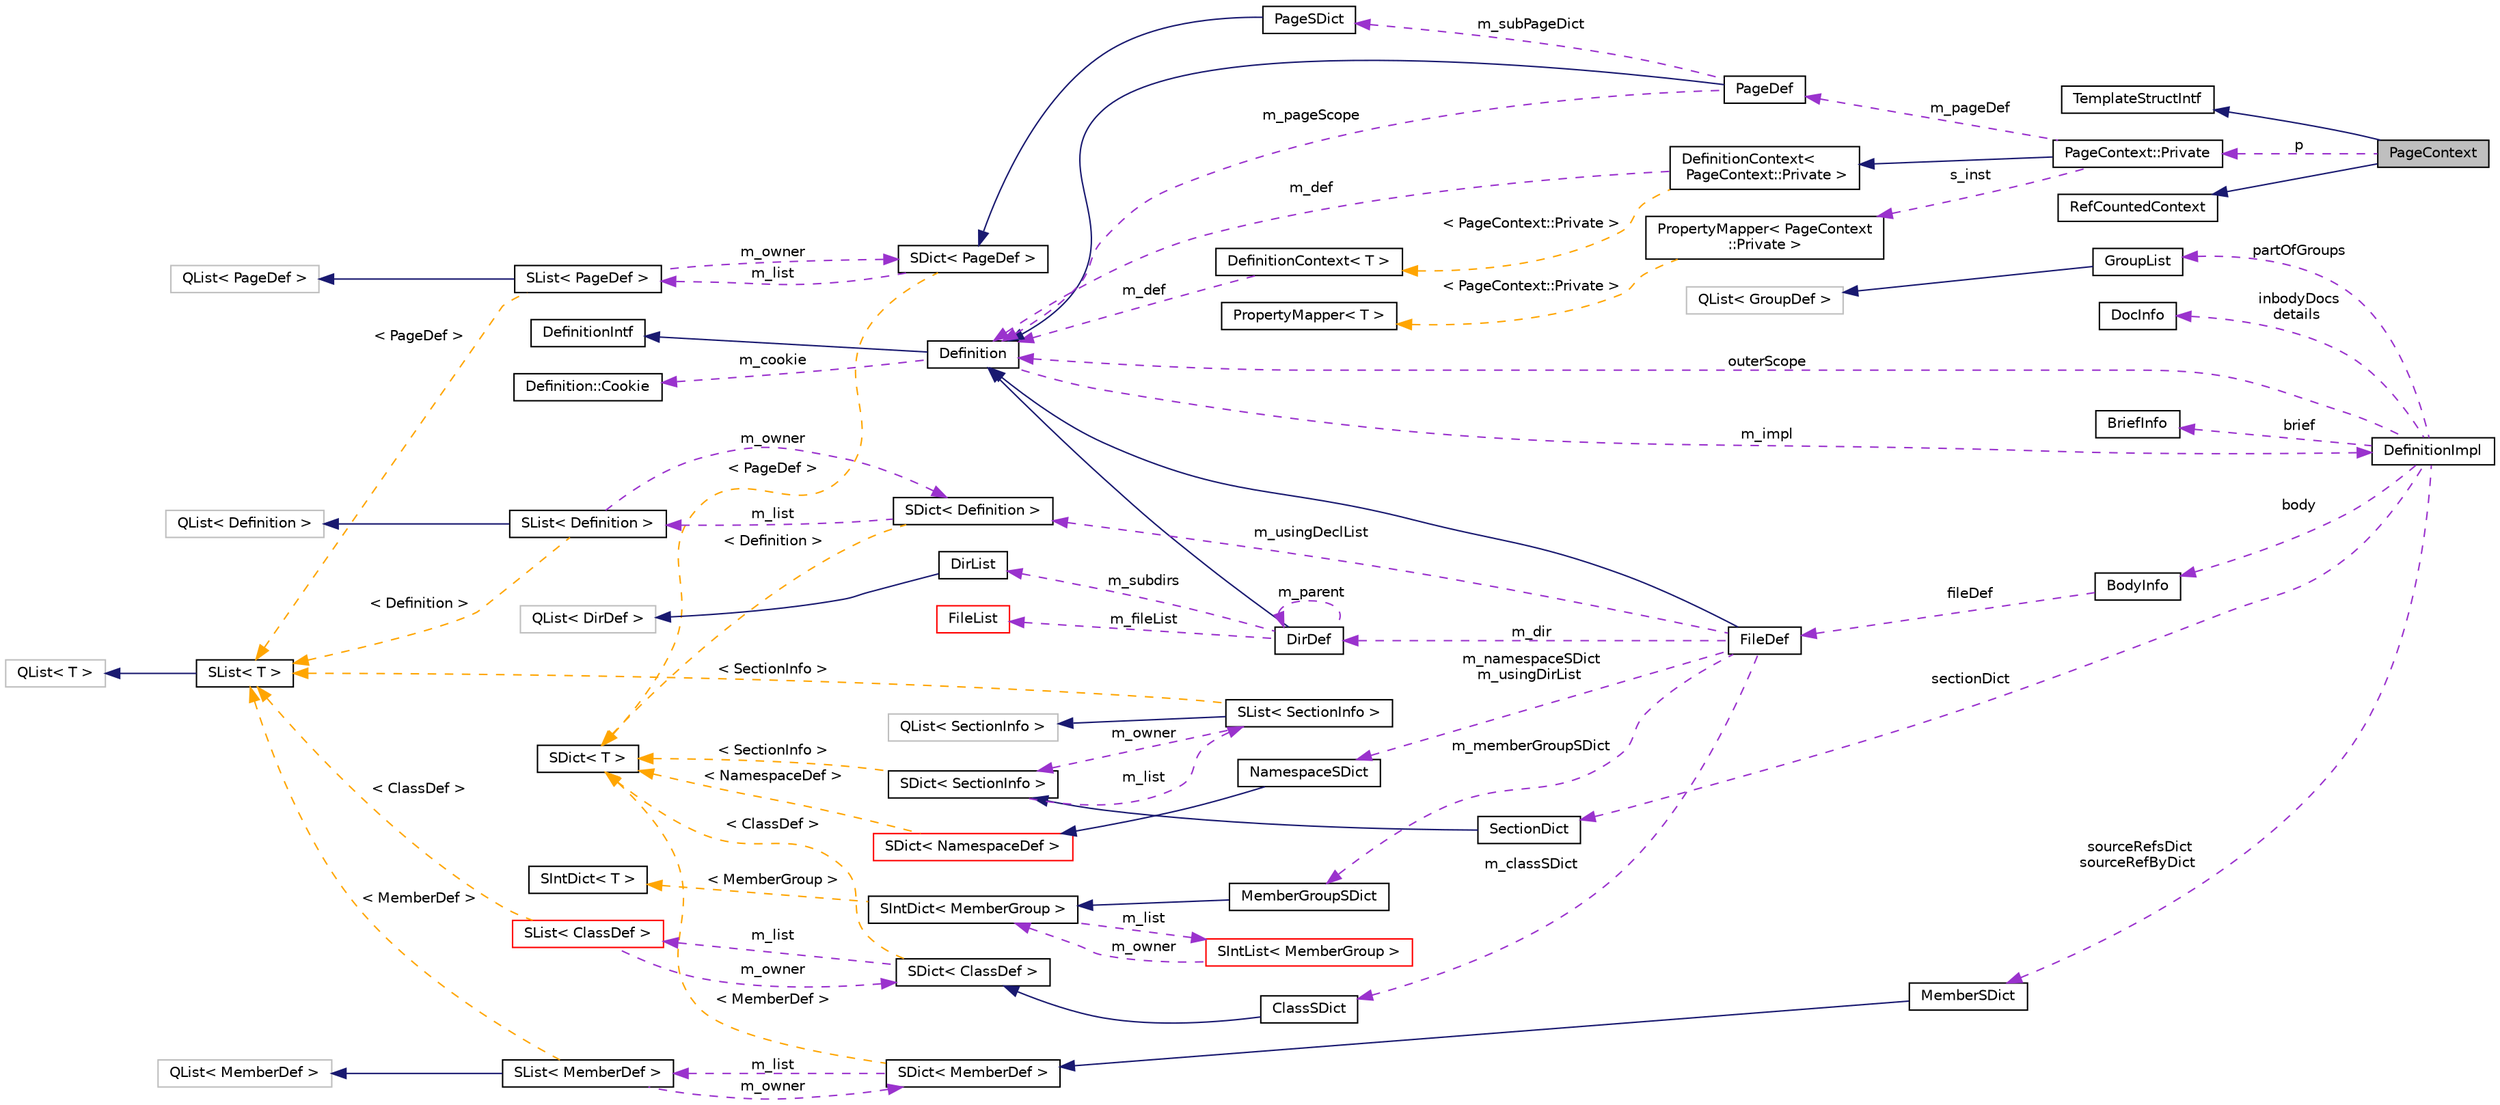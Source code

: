 digraph "PageContext"
{
 // INTERACTIVE_SVG=YES
  edge [fontname="Helvetica",fontsize="10",labelfontname="Helvetica",labelfontsize="10"];
  node [fontname="Helvetica",fontsize="10",shape=record];
  rankdir="LR";
  Node3 [label="PageContext",height=0.2,width=0.4,color="black", fillcolor="grey75", style="filled", fontcolor="black"];
  Node4 -> Node3 [dir="back",color="midnightblue",fontsize="10",style="solid",fontname="Helvetica"];
  Node4 [label="RefCountedContext",height=0.2,width=0.4,color="black", fillcolor="white", style="filled",URL="$d8/d96/class_ref_counted_context.html",tooltip="Helper class to support reference counting. "];
  Node5 -> Node3 [dir="back",color="midnightblue",fontsize="10",style="solid",fontname="Helvetica"];
  Node5 [label="TemplateStructIntf",height=0.2,width=0.4,color="black", fillcolor="white", style="filled",URL="$d9/de8/class_template_struct_intf.html",tooltip="Abstract interface for a context value of type struct. "];
  Node6 -> Node3 [dir="back",color="darkorchid3",fontsize="10",style="dashed",label=" p" ,fontname="Helvetica"];
  Node6 [label="PageContext::Private",height=0.2,width=0.4,color="black", fillcolor="white", style="filled",URL="$d3/d45/class_page_context_1_1_private.html"];
  Node7 -> Node6 [dir="back",color="midnightblue",fontsize="10",style="solid",fontname="Helvetica"];
  Node7 [label="DefinitionContext\<\l PageContext::Private \>",height=0.2,width=0.4,color="black", fillcolor="white", style="filled",URL="$d6/d49/class_definition_context.html"];
  Node8 -> Node7 [dir="back",color="darkorchid3",fontsize="10",style="dashed",label=" m_def" ,fontname="Helvetica"];
  Node8 [label="Definition",height=0.2,width=0.4,color="black", fillcolor="white", style="filled",URL="$d5/dcc/class_definition.html",tooltip="The common base class of all entity definitions found in the sources. "];
  Node9 -> Node8 [dir="back",color="midnightblue",fontsize="10",style="solid",fontname="Helvetica"];
  Node9 [label="DefinitionIntf",height=0.2,width=0.4,color="black", fillcolor="white", style="filled",URL="$d9/d4a/class_definition_intf.html",tooltip="Abstract interface for a Definition or DefinitionList. "];
  Node10 -> Node8 [dir="back",color="darkorchid3",fontsize="10",style="dashed",label=" m_cookie" ,fontname="Helvetica"];
  Node10 [label="Definition::Cookie",height=0.2,width=0.4,color="black", fillcolor="white", style="filled",URL="$d1/d2f/struct_definition_1_1_cookie.html"];
  Node11 -> Node8 [dir="back",color="darkorchid3",fontsize="10",style="dashed",label=" m_impl" ,fontname="Helvetica"];
  Node11 [label="DefinitionImpl",height=0.2,width=0.4,color="black", fillcolor="white", style="filled",URL="$d3/ddf/class_definition_impl.html",tooltip="Private data associated with a Symbol Definition object. "];
  Node12 -> Node11 [dir="back",color="darkorchid3",fontsize="10",style="dashed",label=" sectionDict" ,fontname="Helvetica"];
  Node12 [label="SectionDict",height=0.2,width=0.4,color="black", fillcolor="white", style="filled",URL="$de/d9a/class_section_dict.html",tooltip="Unsorted dictionary of SectionInfo objects. "];
  Node13 -> Node12 [dir="back",color="midnightblue",fontsize="10",style="solid",fontname="Helvetica"];
  Node13 [label="SDict\< SectionInfo \>",height=0.2,width=0.4,color="black", fillcolor="white", style="filled",URL="$d1/d50/class_s_dict.html"];
  Node14 -> Node13 [dir="back",color="darkorchid3",fontsize="10",style="dashed",label=" m_list" ,fontname="Helvetica"];
  Node14 [label="SList\< SectionInfo \>",height=0.2,width=0.4,color="black", fillcolor="white", style="filled",URL="$df/dce/class_s_list.html"];
  Node15 -> Node14 [dir="back",color="midnightblue",fontsize="10",style="solid",fontname="Helvetica"];
  Node15 [label="QList\< SectionInfo \>",height=0.2,width=0.4,color="grey75", fillcolor="white", style="filled"];
  Node13 -> Node14 [dir="back",color="darkorchid3",fontsize="10",style="dashed",label=" m_owner" ,fontname="Helvetica"];
  Node16 -> Node14 [dir="back",color="orange",fontsize="10",style="dashed",label=" \< SectionInfo \>" ,fontname="Helvetica"];
  Node16 [label="SList\< T \>",height=0.2,width=0.4,color="black", fillcolor="white", style="filled",URL="$df/dce/class_s_list.html",tooltip="internal wrapper class that redirects compareValues() to the dictionary "];
  Node17 -> Node16 [dir="back",color="midnightblue",fontsize="10",style="solid",fontname="Helvetica"];
  Node17 [label="QList\< T \>",height=0.2,width=0.4,color="grey75", fillcolor="white", style="filled"];
  Node18 -> Node13 [dir="back",color="orange",fontsize="10",style="dashed",label=" \< SectionInfo \>" ,fontname="Helvetica"];
  Node18 [label="SDict\< T \>",height=0.2,width=0.4,color="black", fillcolor="white", style="filled",URL="$d1/d50/class_s_dict.html",tooltip="Ordered dictionary of elements of type T. "];
  Node19 -> Node11 [dir="back",color="darkorchid3",fontsize="10",style="dashed",label=" body" ,fontname="Helvetica"];
  Node19 [label="BodyInfo",height=0.2,width=0.4,color="black", fillcolor="white", style="filled",URL="$db/dab/struct_body_info.html",tooltip="Data associated with description found in the body. "];
  Node20 -> Node19 [dir="back",color="darkorchid3",fontsize="10",style="dashed",label=" fileDef" ,fontname="Helvetica"];
  Node20 [label="FileDef",height=0.2,width=0.4,color="black", fillcolor="white", style="filled",URL="$de/db0/class_file_def.html",tooltip="A model of a file symbol. "];
  Node8 -> Node20 [dir="back",color="midnightblue",fontsize="10",style="solid",fontname="Helvetica"];
  Node21 -> Node20 [dir="back",color="darkorchid3",fontsize="10",style="dashed",label=" m_classSDict" ,fontname="Helvetica"];
  Node21 [label="ClassSDict",height=0.2,width=0.4,color="black", fillcolor="white", style="filled",URL="$d9/d3d/class_class_s_dict.html",tooltip="A sorted dictionary of ClassDef objects. "];
  Node22 -> Node21 [dir="back",color="midnightblue",fontsize="10",style="solid",fontname="Helvetica"];
  Node22 [label="SDict\< ClassDef \>",height=0.2,width=0.4,color="black", fillcolor="white", style="filled",URL="$d1/d50/class_s_dict.html"];
  Node23 -> Node22 [dir="back",color="darkorchid3",fontsize="10",style="dashed",label=" m_list" ,fontname="Helvetica"];
  Node23 [label="SList\< ClassDef \>",height=0.2,width=0.4,color="red", fillcolor="white", style="filled",URL="$df/dce/class_s_list.html"];
  Node22 -> Node23 [dir="back",color="darkorchid3",fontsize="10",style="dashed",label=" m_owner" ,fontname="Helvetica"];
  Node16 -> Node23 [dir="back",color="orange",fontsize="10",style="dashed",label=" \< ClassDef \>" ,fontname="Helvetica"];
  Node18 -> Node22 [dir="back",color="orange",fontsize="10",style="dashed",label=" \< ClassDef \>" ,fontname="Helvetica"];
  Node25 -> Node20 [dir="back",color="darkorchid3",fontsize="10",style="dashed",label=" m_usingDeclList" ,fontname="Helvetica"];
  Node25 [label="SDict\< Definition \>",height=0.2,width=0.4,color="black", fillcolor="white", style="filled",URL="$d1/d50/class_s_dict.html"];
  Node26 -> Node25 [dir="back",color="darkorchid3",fontsize="10",style="dashed",label=" m_list" ,fontname="Helvetica"];
  Node26 [label="SList\< Definition \>",height=0.2,width=0.4,color="black", fillcolor="white", style="filled",URL="$df/dce/class_s_list.html"];
  Node27 -> Node26 [dir="back",color="midnightblue",fontsize="10",style="solid",fontname="Helvetica"];
  Node27 [label="QList\< Definition \>",height=0.2,width=0.4,color="grey75", fillcolor="white", style="filled"];
  Node25 -> Node26 [dir="back",color="darkorchid3",fontsize="10",style="dashed",label=" m_owner" ,fontname="Helvetica"];
  Node16 -> Node26 [dir="back",color="orange",fontsize="10",style="dashed",label=" \< Definition \>" ,fontname="Helvetica"];
  Node18 -> Node25 [dir="back",color="orange",fontsize="10",style="dashed",label=" \< Definition \>" ,fontname="Helvetica"];
  Node28 -> Node20 [dir="back",color="darkorchid3",fontsize="10",style="dashed",label=" m_memberGroupSDict" ,fontname="Helvetica"];
  Node28 [label="MemberGroupSDict",height=0.2,width=0.4,color="black", fillcolor="white", style="filled",URL="$dc/d1e/class_member_group_s_dict.html",tooltip="A sorted dictionary of MemberGroup objects. "];
  Node29 -> Node28 [dir="back",color="midnightblue",fontsize="10",style="solid",fontname="Helvetica"];
  Node29 [label="SIntDict\< MemberGroup \>",height=0.2,width=0.4,color="black", fillcolor="white", style="filled",URL="$d0/d9f/class_s_int_dict.html"];
  Node30 -> Node29 [dir="back",color="darkorchid3",fontsize="10",style="dashed",label=" m_list" ,fontname="Helvetica"];
  Node30 [label="SIntList\< MemberGroup \>",height=0.2,width=0.4,color="red", fillcolor="white", style="filled",URL="$d8/d9a/class_s_int_list.html"];
  Node29 -> Node30 [dir="back",color="darkorchid3",fontsize="10",style="dashed",label=" m_owner" ,fontname="Helvetica"];
  Node33 -> Node29 [dir="back",color="orange",fontsize="10",style="dashed",label=" \< MemberGroup \>" ,fontname="Helvetica"];
  Node33 [label="SIntDict\< T \>",height=0.2,width=0.4,color="black", fillcolor="white", style="filled",URL="$d0/d9f/class_s_int_dict.html",tooltip="Ordered dictionary of elements of type T. "];
  Node34 -> Node20 [dir="back",color="darkorchid3",fontsize="10",style="dashed",label=" m_dir" ,fontname="Helvetica"];
  Node34 [label="DirDef",height=0.2,width=0.4,color="black", fillcolor="white", style="filled",URL="$d4/dd4/class_dir_def.html",tooltip="A model of a directory symbol. "];
  Node8 -> Node34 [dir="back",color="midnightblue",fontsize="10",style="solid",fontname="Helvetica"];
  Node35 -> Node34 [dir="back",color="darkorchid3",fontsize="10",style="dashed",label=" m_subdirs" ,fontname="Helvetica"];
  Node35 [label="DirList",height=0.2,width=0.4,color="black", fillcolor="white", style="filled",URL="$dc/d2a/class_dir_list.html",tooltip="A list of directories. "];
  Node36 -> Node35 [dir="back",color="midnightblue",fontsize="10",style="solid",fontname="Helvetica"];
  Node36 [label="QList\< DirDef \>",height=0.2,width=0.4,color="grey75", fillcolor="white", style="filled"];
  Node37 -> Node34 [dir="back",color="darkorchid3",fontsize="10",style="dashed",label=" m_fileList" ,fontname="Helvetica"];
  Node37 [label="FileList",height=0.2,width=0.4,color="red", fillcolor="white", style="filled",URL="$d0/d18/class_file_list.html",tooltip="Class representing a list of FileDef objects. "];
  Node34 -> Node34 [dir="back",color="darkorchid3",fontsize="10",style="dashed",label=" m_parent" ,fontname="Helvetica"];
  Node39 -> Node20 [dir="back",color="darkorchid3",fontsize="10",style="dashed",label=" m_namespaceSDict\nm_usingDirList" ,fontname="Helvetica"];
  Node39 [label="NamespaceSDict",height=0.2,width=0.4,color="black", fillcolor="white", style="filled",URL="$d4/d8d/class_namespace_s_dict.html",tooltip="A sorted dictionary of NamespaceDef objects. "];
  Node40 -> Node39 [dir="back",color="midnightblue",fontsize="10",style="solid",fontname="Helvetica"];
  Node40 [label="SDict\< NamespaceDef \>",height=0.2,width=0.4,color="red", fillcolor="white", style="filled",URL="$d1/d50/class_s_dict.html"];
  Node18 -> Node40 [dir="back",color="orange",fontsize="10",style="dashed",label=" \< NamespaceDef \>" ,fontname="Helvetica"];
  Node43 -> Node11 [dir="back",color="darkorchid3",fontsize="10",style="dashed",label=" sourceRefsDict\nsourceRefByDict" ,fontname="Helvetica"];
  Node43 [label="MemberSDict",height=0.2,width=0.4,color="black", fillcolor="white", style="filled",URL="$d6/dd6/class_member_s_dict.html",tooltip="A sorted dictionary of MemberDef objects. "];
  Node44 -> Node43 [dir="back",color="midnightblue",fontsize="10",style="solid",fontname="Helvetica"];
  Node44 [label="SDict\< MemberDef \>",height=0.2,width=0.4,color="black", fillcolor="white", style="filled",URL="$d1/d50/class_s_dict.html"];
  Node45 -> Node44 [dir="back",color="darkorchid3",fontsize="10",style="dashed",label=" m_list" ,fontname="Helvetica"];
  Node45 [label="SList\< MemberDef \>",height=0.2,width=0.4,color="black", fillcolor="white", style="filled",URL="$df/dce/class_s_list.html"];
  Node46 -> Node45 [dir="back",color="midnightblue",fontsize="10",style="solid",fontname="Helvetica"];
  Node46 [label="QList\< MemberDef \>",height=0.2,width=0.4,color="grey75", fillcolor="white", style="filled"];
  Node44 -> Node45 [dir="back",color="darkorchid3",fontsize="10",style="dashed",label=" m_owner" ,fontname="Helvetica"];
  Node16 -> Node45 [dir="back",color="orange",fontsize="10",style="dashed",label=" \< MemberDef \>" ,fontname="Helvetica"];
  Node18 -> Node44 [dir="back",color="orange",fontsize="10",style="dashed",label=" \< MemberDef \>" ,fontname="Helvetica"];
  Node47 -> Node11 [dir="back",color="darkorchid3",fontsize="10",style="dashed",label=" partOfGroups" ,fontname="Helvetica"];
  Node47 [label="GroupList",height=0.2,width=0.4,color="black", fillcolor="white", style="filled",URL="$d3/d3b/class_group_list.html",tooltip="A list of GroupDef objects. "];
  Node48 -> Node47 [dir="back",color="midnightblue",fontsize="10",style="solid",fontname="Helvetica"];
  Node48 [label="QList\< GroupDef \>",height=0.2,width=0.4,color="grey75", fillcolor="white", style="filled"];
  Node49 -> Node11 [dir="back",color="darkorchid3",fontsize="10",style="dashed",label=" inbodyDocs\ndetails" ,fontname="Helvetica"];
  Node49 [label="DocInfo",height=0.2,width=0.4,color="black", fillcolor="white", style="filled",URL="$d7/dd5/struct_doc_info.html",tooltip="Data associated with a detailed description. "];
  Node50 -> Node11 [dir="back",color="darkorchid3",fontsize="10",style="dashed",label=" brief" ,fontname="Helvetica"];
  Node50 [label="BriefInfo",height=0.2,width=0.4,color="black", fillcolor="white", style="filled",URL="$d0/da7/struct_brief_info.html",tooltip="Data associated with a brief description. "];
  Node8 -> Node11 [dir="back",color="darkorchid3",fontsize="10",style="dashed",label=" outerScope" ,fontname="Helvetica"];
  Node51 -> Node7 [dir="back",color="orange",fontsize="10",style="dashed",label=" \< PageContext::Private \>" ,fontname="Helvetica"];
  Node51 [label="DefinitionContext\< T \>",height=0.2,width=0.4,color="black", fillcolor="white", style="filled",URL="$d6/d49/class_definition_context.html"];
  Node8 -> Node51 [dir="back",color="darkorchid3",fontsize="10",style="dashed",label=" m_def" ,fontname="Helvetica"];
  Node52 -> Node6 [dir="back",color="darkorchid3",fontsize="10",style="dashed",label=" m_pageDef" ,fontname="Helvetica"];
  Node52 [label="PageDef",height=0.2,width=0.4,color="black", fillcolor="white", style="filled",URL="$dd/d41/class_page_def.html",tooltip="A model of a page symbol. "];
  Node8 -> Node52 [dir="back",color="midnightblue",fontsize="10",style="solid",fontname="Helvetica"];
  Node8 -> Node52 [dir="back",color="darkorchid3",fontsize="10",style="dashed",label=" m_pageScope" ,fontname="Helvetica"];
  Node53 -> Node52 [dir="back",color="darkorchid3",fontsize="10",style="dashed",label=" m_subPageDict" ,fontname="Helvetica"];
  Node53 [label="PageSDict",height=0.2,width=0.4,color="black", fillcolor="white", style="filled",URL="$d0/d59/class_page_s_dict.html"];
  Node54 -> Node53 [dir="back",color="midnightblue",fontsize="10",style="solid",fontname="Helvetica"];
  Node54 [label="SDict\< PageDef \>",height=0.2,width=0.4,color="black", fillcolor="white", style="filled",URL="$d1/d50/class_s_dict.html"];
  Node55 -> Node54 [dir="back",color="darkorchid3",fontsize="10",style="dashed",label=" m_list" ,fontname="Helvetica"];
  Node55 [label="SList\< PageDef \>",height=0.2,width=0.4,color="black", fillcolor="white", style="filled",URL="$df/dce/class_s_list.html"];
  Node56 -> Node55 [dir="back",color="midnightblue",fontsize="10",style="solid",fontname="Helvetica"];
  Node56 [label="QList\< PageDef \>",height=0.2,width=0.4,color="grey75", fillcolor="white", style="filled"];
  Node54 -> Node55 [dir="back",color="darkorchid3",fontsize="10",style="dashed",label=" m_owner" ,fontname="Helvetica"];
  Node16 -> Node55 [dir="back",color="orange",fontsize="10",style="dashed",label=" \< PageDef \>" ,fontname="Helvetica"];
  Node18 -> Node54 [dir="back",color="orange",fontsize="10",style="dashed",label=" \< PageDef \>" ,fontname="Helvetica"];
  Node57 -> Node6 [dir="back",color="darkorchid3",fontsize="10",style="dashed",label=" s_inst" ,fontname="Helvetica"];
  Node57 [label="PropertyMapper\< PageContext\l::Private \>",height=0.2,width=0.4,color="black", fillcolor="white", style="filled",URL="$d1/d80/class_property_mapper.html"];
  Node58 -> Node57 [dir="back",color="orange",fontsize="10",style="dashed",label=" \< PageContext::Private \>" ,fontname="Helvetica"];
  Node58 [label="PropertyMapper\< T \>",height=0.2,width=0.4,color="black", fillcolor="white", style="filled",URL="$d1/d80/class_property_mapper.html",tooltip="Helper class to map a property name to a handler member function. "];
}
